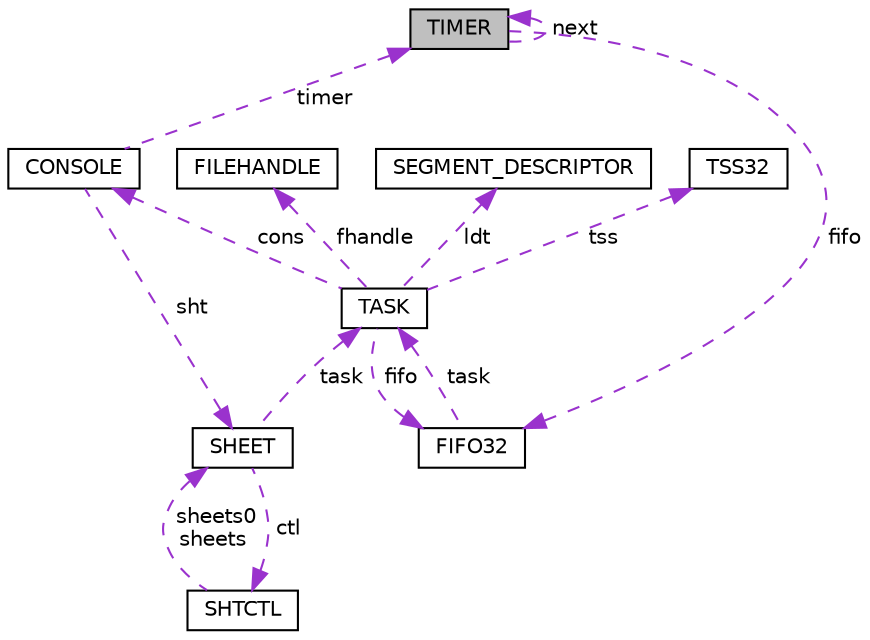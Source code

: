 digraph "TIMER"
{
 // LATEX_PDF_SIZE
  edge [fontname="Helvetica",fontsize="10",labelfontname="Helvetica",labelfontsize="10"];
  node [fontname="Helvetica",fontsize="10",shape=record];
  Node1 [label="TIMER",height=0.2,width=0.4,color="black", fillcolor="grey75", style="filled", fontcolor="black",tooltip=" "];
  Node2 -> Node1 [dir="back",color="darkorchid3",fontsize="10",style="dashed",label=" fifo" ,fontname="Helvetica"];
  Node2 [label="FIFO32",height=0.2,width=0.4,color="black", fillcolor="white", style="filled",URL="$struct_f_i_f_o32.html",tooltip=" "];
  Node3 -> Node2 [dir="back",color="darkorchid3",fontsize="10",style="dashed",label=" task" ,fontname="Helvetica"];
  Node3 [label="TASK",height=0.2,width=0.4,color="black", fillcolor="white", style="filled",URL="$struct_t_a_s_k.html",tooltip=" "];
  Node4 -> Node3 [dir="back",color="darkorchid3",fontsize="10",style="dashed",label=" fhandle" ,fontname="Helvetica"];
  Node4 [label="FILEHANDLE",height=0.2,width=0.4,color="black", fillcolor="white", style="filled",URL="$struct_f_i_l_e_h_a_n_d_l_e.html",tooltip=" "];
  Node5 -> Node3 [dir="back",color="darkorchid3",fontsize="10",style="dashed",label=" cons" ,fontname="Helvetica"];
  Node5 [label="CONSOLE",height=0.2,width=0.4,color="black", fillcolor="white", style="filled",URL="$struct_c_o_n_s_o_l_e.html",tooltip=" "];
  Node6 -> Node5 [dir="back",color="darkorchid3",fontsize="10",style="dashed",label=" sht" ,fontname="Helvetica"];
  Node6 [label="SHEET",height=0.2,width=0.4,color="black", fillcolor="white", style="filled",URL="$struct_s_h_e_e_t.html",tooltip="シート構造体"];
  Node3 -> Node6 [dir="back",color="darkorchid3",fontsize="10",style="dashed",label=" task" ,fontname="Helvetica"];
  Node7 -> Node6 [dir="back",color="darkorchid3",fontsize="10",style="dashed",label=" ctl" ,fontname="Helvetica"];
  Node7 [label="SHTCTL",height=0.2,width=0.4,color="black", fillcolor="white", style="filled",URL="$struct_s_h_t_c_t_l.html",tooltip="シートコントロール構造体"];
  Node6 -> Node7 [dir="back",color="darkorchid3",fontsize="10",style="dashed",label=" sheets0\nsheets" ,fontname="Helvetica"];
  Node1 -> Node5 [dir="back",color="darkorchid3",fontsize="10",style="dashed",label=" timer" ,fontname="Helvetica"];
  Node8 -> Node3 [dir="back",color="darkorchid3",fontsize="10",style="dashed",label=" ldt" ,fontname="Helvetica"];
  Node8 [label="SEGMENT_DESCRIPTOR",height=0.2,width=0.4,color="black", fillcolor="white", style="filled",URL="$struct_s_e_g_m_e_n_t___d_e_s_c_r_i_p_t_o_r.html",tooltip=" "];
  Node2 -> Node3 [dir="back",color="darkorchid3",fontsize="10",style="dashed",label=" fifo" ,fontname="Helvetica"];
  Node9 -> Node3 [dir="back",color="darkorchid3",fontsize="10",style="dashed",label=" tss" ,fontname="Helvetica"];
  Node9 [label="TSS32",height=0.2,width=0.4,color="black", fillcolor="white", style="filled",URL="$struct_t_s_s32.html",tooltip=" "];
  Node1 -> Node1 [dir="back",color="darkorchid3",fontsize="10",style="dashed",label=" next" ,fontname="Helvetica"];
}
